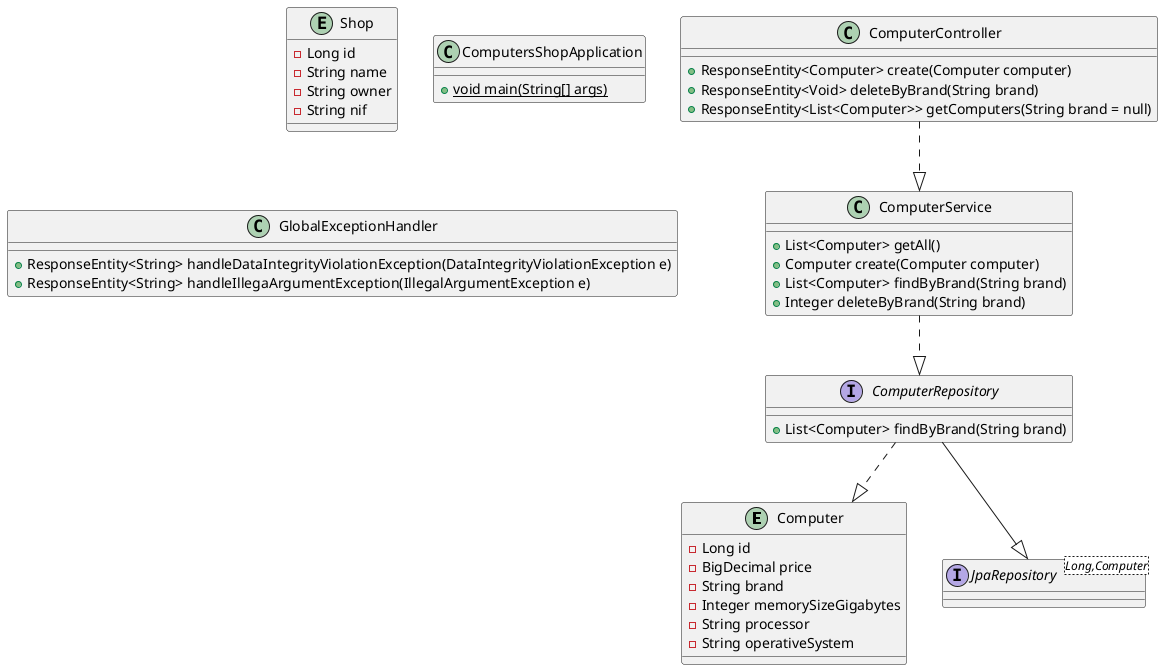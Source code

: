 @startuml computers-shop
entity Computer {
    - Long id
    - BigDecimal price
    - String brand
    - Integer memorySizeGigabytes
    - String processor
    - String operativeSystem
}
entity Shop {
    - Long id
    - String name
    - String owner
    - String nif
}
interface ComputerRepository{
    + List<Computer> findByBrand(String brand)
}
interface JpaRepository<Long,Computer>
class ComputerService {
    + List<Computer> getAll()
    + Computer create(Computer computer)
    + List<Computer> findByBrand(String brand)
    + Integer deleteByBrand(String brand)
}
class ComputerController {
    + ResponseEntity<Computer> create(Computer computer)
    + ResponseEntity<Void> deleteByBrand(String brand)
    + ResponseEntity<List<Computer>> getComputers(String brand = null)
}
class ComputersShopApplication {
	+ {static} void main(String[] args)
}
class GlobalExceptionHandler {
    + ResponseEntity<String> handleDataIntegrityViolationException(DataIntegrityViolationException e)
    + ResponseEntity<String> handleIllegaArgumentException(IllegalArgumentException e)
}  
ComputerController ..|> ComputerService
ComputerService ..|> ComputerRepository
ComputerRepository ..|> Computer
ComputerRepository --|> JpaRepository
@enduml